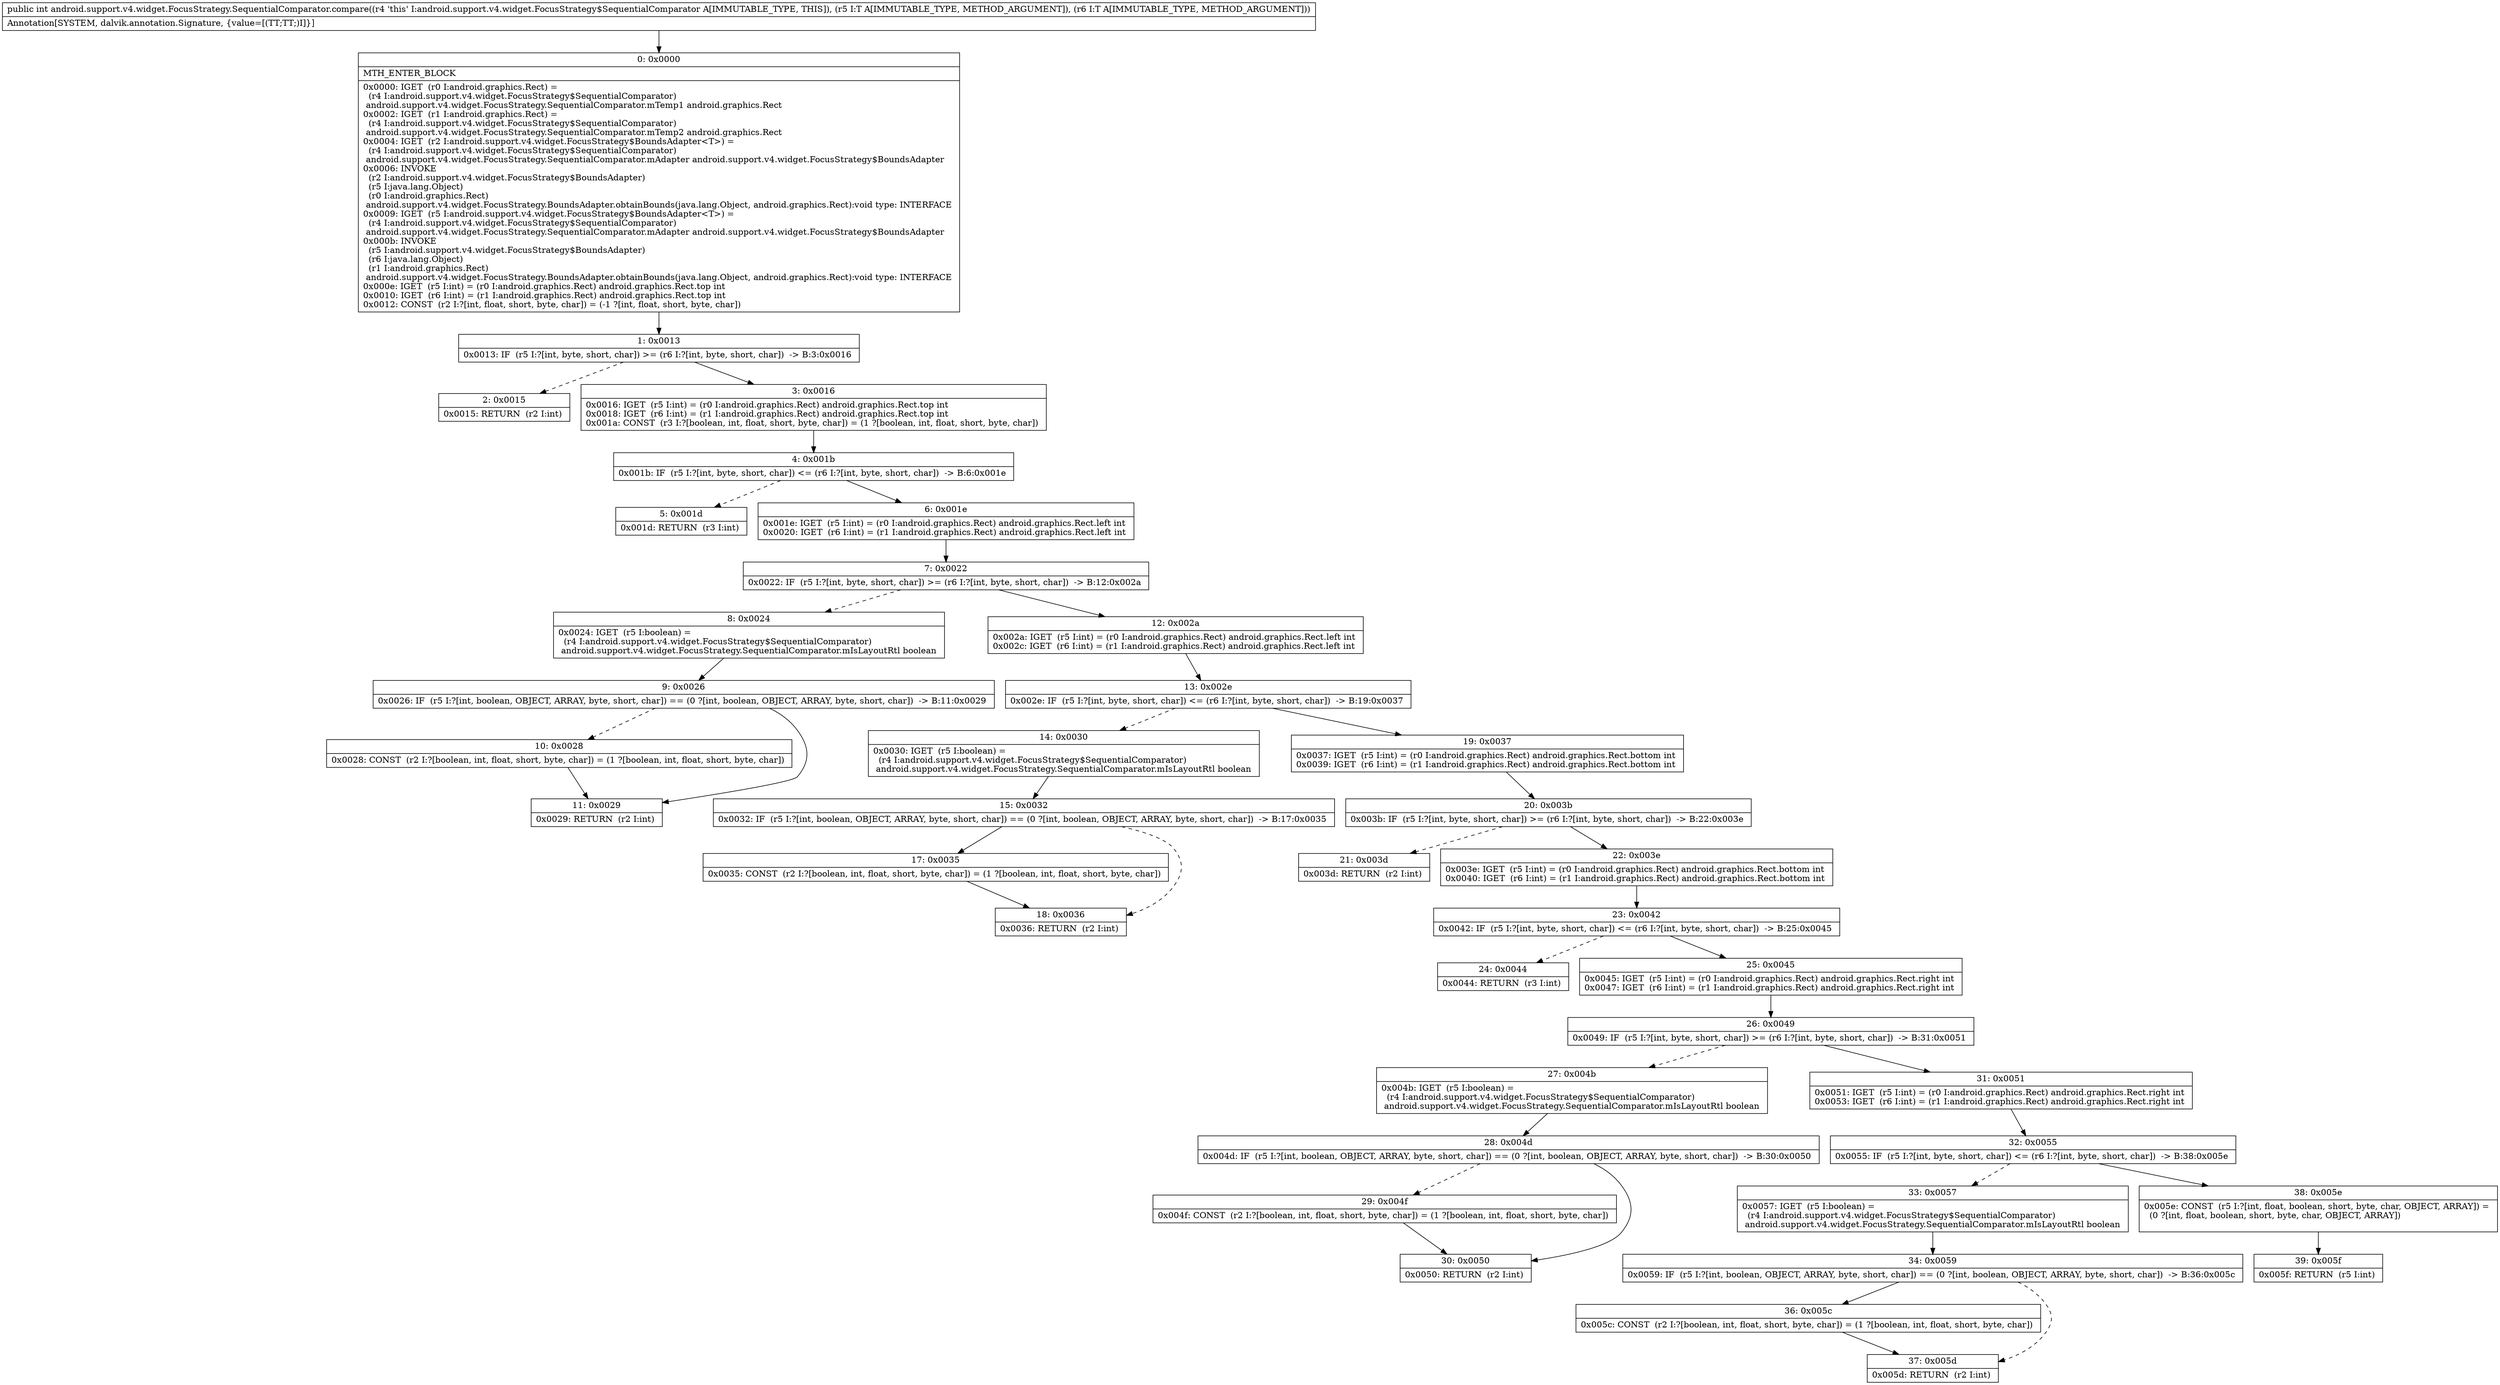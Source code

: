 digraph "CFG forandroid.support.v4.widget.FocusStrategy.SequentialComparator.compare(Ljava\/lang\/Object;Ljava\/lang\/Object;)I" {
Node_0 [shape=record,label="{0\:\ 0x0000|MTH_ENTER_BLOCK\l|0x0000: IGET  (r0 I:android.graphics.Rect) = \l  (r4 I:android.support.v4.widget.FocusStrategy$SequentialComparator)\l android.support.v4.widget.FocusStrategy.SequentialComparator.mTemp1 android.graphics.Rect \l0x0002: IGET  (r1 I:android.graphics.Rect) = \l  (r4 I:android.support.v4.widget.FocusStrategy$SequentialComparator)\l android.support.v4.widget.FocusStrategy.SequentialComparator.mTemp2 android.graphics.Rect \l0x0004: IGET  (r2 I:android.support.v4.widget.FocusStrategy$BoundsAdapter\<T\>) = \l  (r4 I:android.support.v4.widget.FocusStrategy$SequentialComparator)\l android.support.v4.widget.FocusStrategy.SequentialComparator.mAdapter android.support.v4.widget.FocusStrategy$BoundsAdapter \l0x0006: INVOKE  \l  (r2 I:android.support.v4.widget.FocusStrategy$BoundsAdapter)\l  (r5 I:java.lang.Object)\l  (r0 I:android.graphics.Rect)\l android.support.v4.widget.FocusStrategy.BoundsAdapter.obtainBounds(java.lang.Object, android.graphics.Rect):void type: INTERFACE \l0x0009: IGET  (r5 I:android.support.v4.widget.FocusStrategy$BoundsAdapter\<T\>) = \l  (r4 I:android.support.v4.widget.FocusStrategy$SequentialComparator)\l android.support.v4.widget.FocusStrategy.SequentialComparator.mAdapter android.support.v4.widget.FocusStrategy$BoundsAdapter \l0x000b: INVOKE  \l  (r5 I:android.support.v4.widget.FocusStrategy$BoundsAdapter)\l  (r6 I:java.lang.Object)\l  (r1 I:android.graphics.Rect)\l android.support.v4.widget.FocusStrategy.BoundsAdapter.obtainBounds(java.lang.Object, android.graphics.Rect):void type: INTERFACE \l0x000e: IGET  (r5 I:int) = (r0 I:android.graphics.Rect) android.graphics.Rect.top int \l0x0010: IGET  (r6 I:int) = (r1 I:android.graphics.Rect) android.graphics.Rect.top int \l0x0012: CONST  (r2 I:?[int, float, short, byte, char]) = (\-1 ?[int, float, short, byte, char]) \l}"];
Node_1 [shape=record,label="{1\:\ 0x0013|0x0013: IF  (r5 I:?[int, byte, short, char]) \>= (r6 I:?[int, byte, short, char])  \-\> B:3:0x0016 \l}"];
Node_2 [shape=record,label="{2\:\ 0x0015|0x0015: RETURN  (r2 I:int) \l}"];
Node_3 [shape=record,label="{3\:\ 0x0016|0x0016: IGET  (r5 I:int) = (r0 I:android.graphics.Rect) android.graphics.Rect.top int \l0x0018: IGET  (r6 I:int) = (r1 I:android.graphics.Rect) android.graphics.Rect.top int \l0x001a: CONST  (r3 I:?[boolean, int, float, short, byte, char]) = (1 ?[boolean, int, float, short, byte, char]) \l}"];
Node_4 [shape=record,label="{4\:\ 0x001b|0x001b: IF  (r5 I:?[int, byte, short, char]) \<= (r6 I:?[int, byte, short, char])  \-\> B:6:0x001e \l}"];
Node_5 [shape=record,label="{5\:\ 0x001d|0x001d: RETURN  (r3 I:int) \l}"];
Node_6 [shape=record,label="{6\:\ 0x001e|0x001e: IGET  (r5 I:int) = (r0 I:android.graphics.Rect) android.graphics.Rect.left int \l0x0020: IGET  (r6 I:int) = (r1 I:android.graphics.Rect) android.graphics.Rect.left int \l}"];
Node_7 [shape=record,label="{7\:\ 0x0022|0x0022: IF  (r5 I:?[int, byte, short, char]) \>= (r6 I:?[int, byte, short, char])  \-\> B:12:0x002a \l}"];
Node_8 [shape=record,label="{8\:\ 0x0024|0x0024: IGET  (r5 I:boolean) = \l  (r4 I:android.support.v4.widget.FocusStrategy$SequentialComparator)\l android.support.v4.widget.FocusStrategy.SequentialComparator.mIsLayoutRtl boolean \l}"];
Node_9 [shape=record,label="{9\:\ 0x0026|0x0026: IF  (r5 I:?[int, boolean, OBJECT, ARRAY, byte, short, char]) == (0 ?[int, boolean, OBJECT, ARRAY, byte, short, char])  \-\> B:11:0x0029 \l}"];
Node_10 [shape=record,label="{10\:\ 0x0028|0x0028: CONST  (r2 I:?[boolean, int, float, short, byte, char]) = (1 ?[boolean, int, float, short, byte, char]) \l}"];
Node_11 [shape=record,label="{11\:\ 0x0029|0x0029: RETURN  (r2 I:int) \l}"];
Node_12 [shape=record,label="{12\:\ 0x002a|0x002a: IGET  (r5 I:int) = (r0 I:android.graphics.Rect) android.graphics.Rect.left int \l0x002c: IGET  (r6 I:int) = (r1 I:android.graphics.Rect) android.graphics.Rect.left int \l}"];
Node_13 [shape=record,label="{13\:\ 0x002e|0x002e: IF  (r5 I:?[int, byte, short, char]) \<= (r6 I:?[int, byte, short, char])  \-\> B:19:0x0037 \l}"];
Node_14 [shape=record,label="{14\:\ 0x0030|0x0030: IGET  (r5 I:boolean) = \l  (r4 I:android.support.v4.widget.FocusStrategy$SequentialComparator)\l android.support.v4.widget.FocusStrategy.SequentialComparator.mIsLayoutRtl boolean \l}"];
Node_15 [shape=record,label="{15\:\ 0x0032|0x0032: IF  (r5 I:?[int, boolean, OBJECT, ARRAY, byte, short, char]) == (0 ?[int, boolean, OBJECT, ARRAY, byte, short, char])  \-\> B:17:0x0035 \l}"];
Node_17 [shape=record,label="{17\:\ 0x0035|0x0035: CONST  (r2 I:?[boolean, int, float, short, byte, char]) = (1 ?[boolean, int, float, short, byte, char]) \l}"];
Node_18 [shape=record,label="{18\:\ 0x0036|0x0036: RETURN  (r2 I:int) \l}"];
Node_19 [shape=record,label="{19\:\ 0x0037|0x0037: IGET  (r5 I:int) = (r0 I:android.graphics.Rect) android.graphics.Rect.bottom int \l0x0039: IGET  (r6 I:int) = (r1 I:android.graphics.Rect) android.graphics.Rect.bottom int \l}"];
Node_20 [shape=record,label="{20\:\ 0x003b|0x003b: IF  (r5 I:?[int, byte, short, char]) \>= (r6 I:?[int, byte, short, char])  \-\> B:22:0x003e \l}"];
Node_21 [shape=record,label="{21\:\ 0x003d|0x003d: RETURN  (r2 I:int) \l}"];
Node_22 [shape=record,label="{22\:\ 0x003e|0x003e: IGET  (r5 I:int) = (r0 I:android.graphics.Rect) android.graphics.Rect.bottom int \l0x0040: IGET  (r6 I:int) = (r1 I:android.graphics.Rect) android.graphics.Rect.bottom int \l}"];
Node_23 [shape=record,label="{23\:\ 0x0042|0x0042: IF  (r5 I:?[int, byte, short, char]) \<= (r6 I:?[int, byte, short, char])  \-\> B:25:0x0045 \l}"];
Node_24 [shape=record,label="{24\:\ 0x0044|0x0044: RETURN  (r3 I:int) \l}"];
Node_25 [shape=record,label="{25\:\ 0x0045|0x0045: IGET  (r5 I:int) = (r0 I:android.graphics.Rect) android.graphics.Rect.right int \l0x0047: IGET  (r6 I:int) = (r1 I:android.graphics.Rect) android.graphics.Rect.right int \l}"];
Node_26 [shape=record,label="{26\:\ 0x0049|0x0049: IF  (r5 I:?[int, byte, short, char]) \>= (r6 I:?[int, byte, short, char])  \-\> B:31:0x0051 \l}"];
Node_27 [shape=record,label="{27\:\ 0x004b|0x004b: IGET  (r5 I:boolean) = \l  (r4 I:android.support.v4.widget.FocusStrategy$SequentialComparator)\l android.support.v4.widget.FocusStrategy.SequentialComparator.mIsLayoutRtl boolean \l}"];
Node_28 [shape=record,label="{28\:\ 0x004d|0x004d: IF  (r5 I:?[int, boolean, OBJECT, ARRAY, byte, short, char]) == (0 ?[int, boolean, OBJECT, ARRAY, byte, short, char])  \-\> B:30:0x0050 \l}"];
Node_29 [shape=record,label="{29\:\ 0x004f|0x004f: CONST  (r2 I:?[boolean, int, float, short, byte, char]) = (1 ?[boolean, int, float, short, byte, char]) \l}"];
Node_30 [shape=record,label="{30\:\ 0x0050|0x0050: RETURN  (r2 I:int) \l}"];
Node_31 [shape=record,label="{31\:\ 0x0051|0x0051: IGET  (r5 I:int) = (r0 I:android.graphics.Rect) android.graphics.Rect.right int \l0x0053: IGET  (r6 I:int) = (r1 I:android.graphics.Rect) android.graphics.Rect.right int \l}"];
Node_32 [shape=record,label="{32\:\ 0x0055|0x0055: IF  (r5 I:?[int, byte, short, char]) \<= (r6 I:?[int, byte, short, char])  \-\> B:38:0x005e \l}"];
Node_33 [shape=record,label="{33\:\ 0x0057|0x0057: IGET  (r5 I:boolean) = \l  (r4 I:android.support.v4.widget.FocusStrategy$SequentialComparator)\l android.support.v4.widget.FocusStrategy.SequentialComparator.mIsLayoutRtl boolean \l}"];
Node_34 [shape=record,label="{34\:\ 0x0059|0x0059: IF  (r5 I:?[int, boolean, OBJECT, ARRAY, byte, short, char]) == (0 ?[int, boolean, OBJECT, ARRAY, byte, short, char])  \-\> B:36:0x005c \l}"];
Node_36 [shape=record,label="{36\:\ 0x005c|0x005c: CONST  (r2 I:?[boolean, int, float, short, byte, char]) = (1 ?[boolean, int, float, short, byte, char]) \l}"];
Node_37 [shape=record,label="{37\:\ 0x005d|0x005d: RETURN  (r2 I:int) \l}"];
Node_38 [shape=record,label="{38\:\ 0x005e|0x005e: CONST  (r5 I:?[int, float, boolean, short, byte, char, OBJECT, ARRAY]) = \l  (0 ?[int, float, boolean, short, byte, char, OBJECT, ARRAY])\l \l}"];
Node_39 [shape=record,label="{39\:\ 0x005f|0x005f: RETURN  (r5 I:int) \l}"];
MethodNode[shape=record,label="{public int android.support.v4.widget.FocusStrategy.SequentialComparator.compare((r4 'this' I:android.support.v4.widget.FocusStrategy$SequentialComparator A[IMMUTABLE_TYPE, THIS]), (r5 I:T A[IMMUTABLE_TYPE, METHOD_ARGUMENT]), (r6 I:T A[IMMUTABLE_TYPE, METHOD_ARGUMENT]))  | Annotation[SYSTEM, dalvik.annotation.Signature, \{value=[(TT;TT;)I]\}]\l}"];
MethodNode -> Node_0;
Node_0 -> Node_1;
Node_1 -> Node_2[style=dashed];
Node_1 -> Node_3;
Node_3 -> Node_4;
Node_4 -> Node_5[style=dashed];
Node_4 -> Node_6;
Node_6 -> Node_7;
Node_7 -> Node_8[style=dashed];
Node_7 -> Node_12;
Node_8 -> Node_9;
Node_9 -> Node_10[style=dashed];
Node_9 -> Node_11;
Node_10 -> Node_11;
Node_12 -> Node_13;
Node_13 -> Node_14[style=dashed];
Node_13 -> Node_19;
Node_14 -> Node_15;
Node_15 -> Node_17;
Node_15 -> Node_18[style=dashed];
Node_17 -> Node_18;
Node_19 -> Node_20;
Node_20 -> Node_21[style=dashed];
Node_20 -> Node_22;
Node_22 -> Node_23;
Node_23 -> Node_24[style=dashed];
Node_23 -> Node_25;
Node_25 -> Node_26;
Node_26 -> Node_27[style=dashed];
Node_26 -> Node_31;
Node_27 -> Node_28;
Node_28 -> Node_29[style=dashed];
Node_28 -> Node_30;
Node_29 -> Node_30;
Node_31 -> Node_32;
Node_32 -> Node_33[style=dashed];
Node_32 -> Node_38;
Node_33 -> Node_34;
Node_34 -> Node_36;
Node_34 -> Node_37[style=dashed];
Node_36 -> Node_37;
Node_38 -> Node_39;
}

